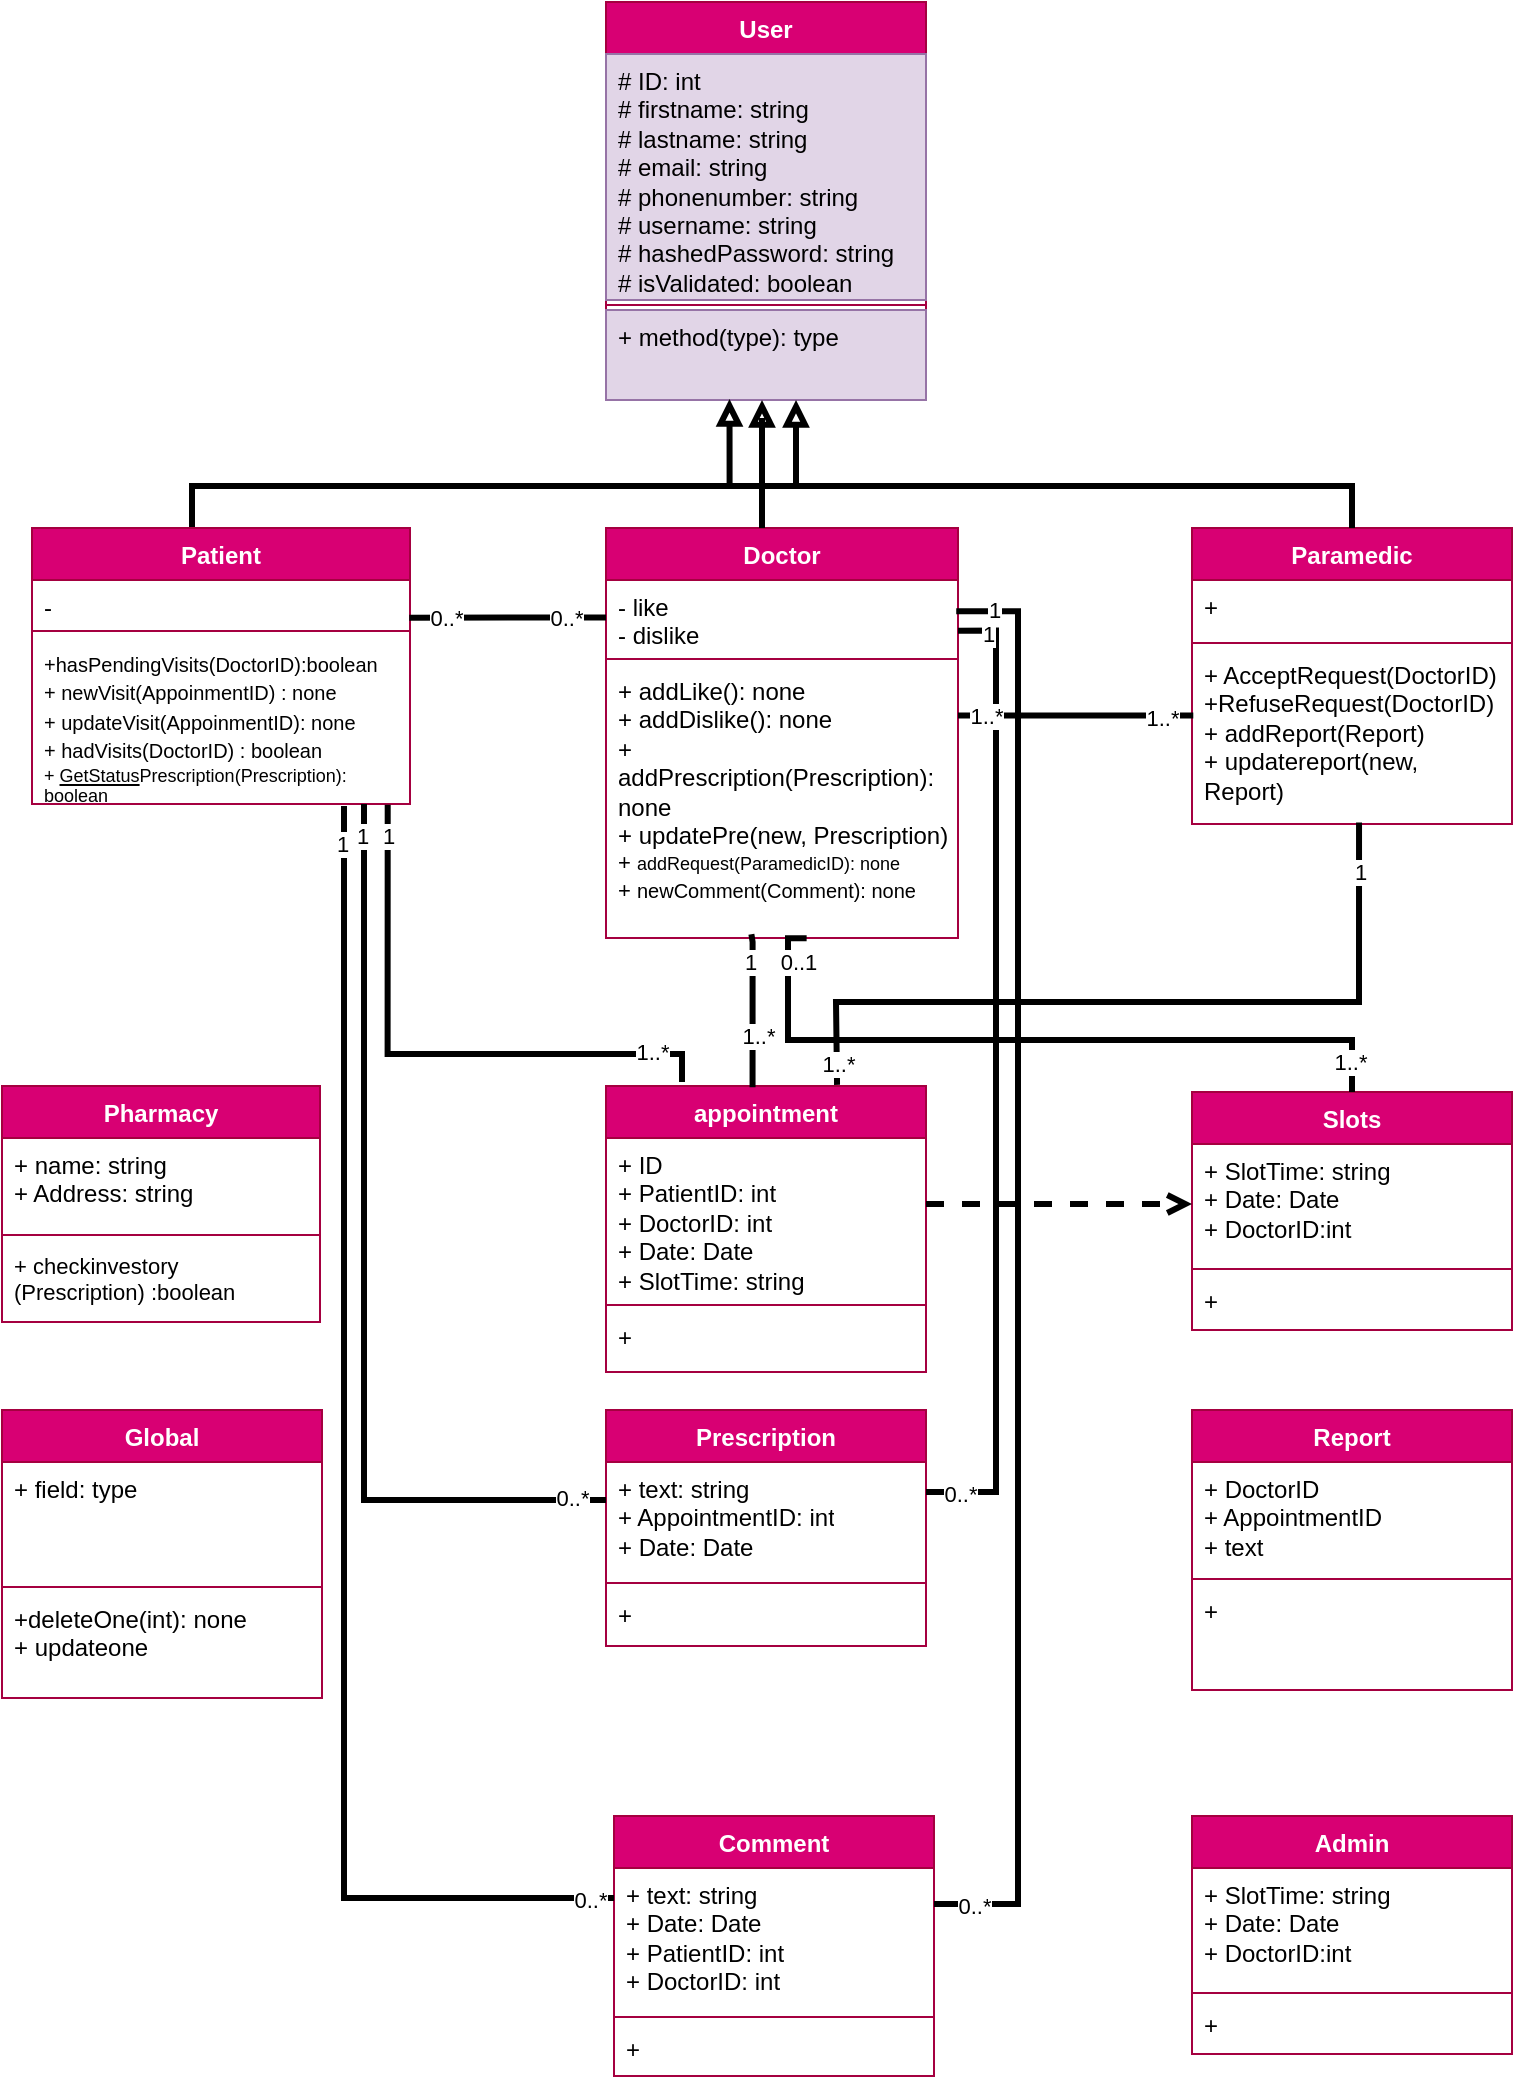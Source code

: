 <mxfile version="22.1.11" type="github">
  <diagram name="Class Diagram" id="OMOO0wik2GhvrRnTk124">
    <mxGraphModel dx="924" dy="850" grid="0" gridSize="10" guides="1" tooltips="1" connect="1" arrows="1" fold="1" page="1" pageScale="1" pageWidth="850" pageHeight="1100" math="0" shadow="0">
      <root>
        <mxCell id="0" />
        <mxCell id="1" parent="0" />
        <mxCell id="DPH3KcnIoQbrQOLIOBWx-18" value="User" style="swimlane;fontStyle=1;align=center;verticalAlign=top;childLayout=stackLayout;horizontal=1;startSize=26;horizontalStack=0;resizeParent=1;resizeParentMax=0;resizeLast=0;collapsible=1;marginBottom=0;whiteSpace=wrap;html=1;fillColor=#d80073;fontColor=#ffffff;strokeColor=#A50040;" parent="1" vertex="1">
          <mxGeometry x="331" y="56" width="160" height="199" as="geometry" />
        </mxCell>
        <mxCell id="DPH3KcnIoQbrQOLIOBWx-19" value="&lt;div&gt;# ID: int&lt;br&gt;&lt;/div&gt;&lt;div&gt;# firstname: string&lt;/div&gt;&lt;div&gt;# lastname: string&lt;/div&gt;&lt;div&gt;# email: string&lt;/div&gt;&lt;div&gt;# phonenumber: string&lt;/div&gt;&lt;div&gt;# username: string&lt;br&gt;&lt;/div&gt;&lt;div&gt;# hashedPassword: string&lt;br&gt;&lt;/div&gt;&lt;div&gt;# isValidated: boolean&lt;br&gt;&lt;/div&gt;" style="text;strokeColor=#9673a6;fillColor=#e1d5e7;align=left;verticalAlign=top;spacingLeft=4;spacingRight=4;overflow=hidden;rotatable=0;points=[[0,0.5],[1,0.5]];portConstraint=eastwest;whiteSpace=wrap;html=1;" parent="DPH3KcnIoQbrQOLIOBWx-18" vertex="1">
          <mxGeometry y="26" width="160" height="123" as="geometry" />
        </mxCell>
        <mxCell id="DPH3KcnIoQbrQOLIOBWx-20" value="" style="line;strokeWidth=1;fillColor=none;align=left;verticalAlign=middle;spacingTop=-1;spacingLeft=3;spacingRight=3;rotatable=0;labelPosition=right;points=[];portConstraint=eastwest;strokeColor=inherit;" parent="DPH3KcnIoQbrQOLIOBWx-18" vertex="1">
          <mxGeometry y="149" width="160" height="5" as="geometry" />
        </mxCell>
        <mxCell id="DPH3KcnIoQbrQOLIOBWx-21" value="&lt;div&gt;+ method(type): type&lt;/div&gt;&lt;div&gt;&lt;br&gt;&lt;/div&gt;" style="text;strokeColor=#9673a6;fillColor=#e1d5e7;align=left;verticalAlign=top;spacingLeft=4;spacingRight=4;overflow=hidden;rotatable=0;points=[[0,0.5],[1,0.5]];portConstraint=eastwest;whiteSpace=wrap;html=1;" parent="DPH3KcnIoQbrQOLIOBWx-18" vertex="1">
          <mxGeometry y="154" width="160" height="45" as="geometry" />
        </mxCell>
        <mxCell id="39GkZZE-7k6Moy8wdUht-2" style="edgeStyle=orthogonalEdgeStyle;rounded=0;orthogonalLoop=1;jettySize=auto;html=1;strokeWidth=3;endArrow=block;endFill=0;" edge="1" parent="1" source="DPH3KcnIoQbrQOLIOBWx-22" target="DPH3KcnIoQbrQOLIOBWx-21">
          <mxGeometry relative="1" as="geometry">
            <mxPoint x="412.5" y="270" as="targetPoint" />
            <Array as="points">
              <mxPoint x="124" y="298" />
              <mxPoint x="426" y="298" />
            </Array>
          </mxGeometry>
        </mxCell>
        <mxCell id="DPH3KcnIoQbrQOLIOBWx-22" value="Patient" style="swimlane;fontStyle=1;align=center;verticalAlign=top;childLayout=stackLayout;horizontal=1;startSize=26;horizontalStack=0;resizeParent=1;resizeParentMax=0;resizeLast=0;collapsible=1;marginBottom=0;whiteSpace=wrap;html=1;fillColor=#d80073;fontColor=#ffffff;strokeColor=#A50040;" parent="1" vertex="1">
          <mxGeometry x="44" y="319" width="189" height="138" as="geometry" />
        </mxCell>
        <mxCell id="DPH3KcnIoQbrQOLIOBWx-23" value="-" style="text;strokeColor=none;fillColor=none;align=left;verticalAlign=top;spacingLeft=4;spacingRight=4;overflow=hidden;rotatable=0;points=[[0,0.5],[1,0.5]];portConstraint=eastwest;whiteSpace=wrap;html=1;" parent="DPH3KcnIoQbrQOLIOBWx-22" vertex="1">
          <mxGeometry y="26" width="189" height="23" as="geometry" />
        </mxCell>
        <mxCell id="DPH3KcnIoQbrQOLIOBWx-24" value="" style="line;strokeWidth=1;fillColor=none;align=left;verticalAlign=middle;spacingTop=-1;spacingLeft=3;spacingRight=3;rotatable=0;labelPosition=right;points=[];portConstraint=eastwest;strokeColor=inherit;" parent="DPH3KcnIoQbrQOLIOBWx-22" vertex="1">
          <mxGeometry y="49" width="189" height="5" as="geometry" />
        </mxCell>
        <mxCell id="DPH3KcnIoQbrQOLIOBWx-25" value="&lt;div&gt;&lt;font size=&quot;1&quot;&gt;+hasPendingVisits(DoctorID):boolean&lt;/font&gt;&lt;/div&gt;&lt;div&gt;&lt;font size=&quot;1&quot;&gt;+ newVisit(AppoinmentID) : none&lt;br&gt;&lt;/font&gt;&lt;/div&gt;&lt;div&gt;&lt;font size=&quot;1&quot;&gt;+ updateVisit(&lt;/font&gt;&lt;font size=&quot;1&quot;&gt;AppoinmentID): none&lt;br&gt;&lt;/font&gt;&lt;/div&gt;&lt;div&gt;&lt;font size=&quot;1&quot;&gt;+ hadVisits(DoctorID) : boolean&lt;br&gt;&lt;/font&gt;&lt;/div&gt;&lt;div style=&quot;font-size: 9px;&quot;&gt;+ &lt;u&gt;GetStatus&lt;/u&gt;&lt;span&gt;&lt;span lang=&quot;EN&quot;&gt;Prescription&lt;/span&gt;&lt;/span&gt;(&lt;span&gt;&lt;span lang=&quot;EN&quot;&gt;P&lt;/span&gt;&lt;/span&gt;&lt;span&gt;&lt;span lang=&quot;EN&quot;&gt;rescription&lt;/span&gt;&lt;/span&gt;&lt;span&gt;): boolean&lt;br&gt;&lt;/span&gt;&lt;/div&gt;" style="text;strokeColor=none;fillColor=none;align=left;verticalAlign=top;spacingLeft=4;spacingRight=4;overflow=hidden;rotatable=0;points=[[0,0.5],[1,0.5]];portConstraint=eastwest;whiteSpace=wrap;html=1;" parent="DPH3KcnIoQbrQOLIOBWx-22" vertex="1">
          <mxGeometry y="54" width="189" height="84" as="geometry" />
        </mxCell>
        <mxCell id="DPH3KcnIoQbrQOLIOBWx-27" value="Paramedic" style="swimlane;fontStyle=1;align=center;verticalAlign=top;childLayout=stackLayout;horizontal=1;startSize=26;horizontalStack=0;resizeParent=1;resizeParentMax=0;resizeLast=0;collapsible=1;marginBottom=0;whiteSpace=wrap;html=1;fillColor=#d80073;fontColor=#ffffff;strokeColor=#A50040;" parent="1" vertex="1">
          <mxGeometry x="624" y="319" width="160" height="148" as="geometry" />
        </mxCell>
        <mxCell id="DPH3KcnIoQbrQOLIOBWx-28" value="+ " style="text;strokeColor=none;fillColor=none;align=left;verticalAlign=top;spacingLeft=4;spacingRight=4;overflow=hidden;rotatable=0;points=[[0,0.5],[1,0.5]];portConstraint=eastwest;whiteSpace=wrap;html=1;" parent="DPH3KcnIoQbrQOLIOBWx-27" vertex="1">
          <mxGeometry y="26" width="160" height="29" as="geometry" />
        </mxCell>
        <mxCell id="DPH3KcnIoQbrQOLIOBWx-29" value="" style="line;strokeWidth=1;fillColor=none;align=left;verticalAlign=middle;spacingTop=-1;spacingLeft=3;spacingRight=3;rotatable=0;labelPosition=right;points=[];portConstraint=eastwest;strokeColor=inherit;" parent="DPH3KcnIoQbrQOLIOBWx-27" vertex="1">
          <mxGeometry y="55" width="160" height="5" as="geometry" />
        </mxCell>
        <mxCell id="DPH3KcnIoQbrQOLIOBWx-30" value="&lt;div&gt;+ AcceptRequest(DoctorID)&lt;/div&gt;&lt;div&gt;+RefuseRequest(DoctorID)&lt;/div&gt;&lt;div&gt;+ addReport(Report)&lt;br&gt;&lt;/div&gt;&lt;div&gt;+ updatereport(new, Report)&lt;br&gt;&lt;/div&gt;" style="text;strokeColor=none;fillColor=none;align=left;verticalAlign=top;spacingLeft=4;spacingRight=4;overflow=hidden;rotatable=0;points=[[0,0.5],[1,0.5]];portConstraint=eastwest;whiteSpace=wrap;html=1;" parent="DPH3KcnIoQbrQOLIOBWx-27" vertex="1">
          <mxGeometry y="60" width="160" height="88" as="geometry" />
        </mxCell>
        <mxCell id="DPH3KcnIoQbrQOLIOBWx-31" value="Doctor" style="swimlane;fontStyle=1;align=center;verticalAlign=top;childLayout=stackLayout;horizontal=1;startSize=26;horizontalStack=0;resizeParent=1;resizeParentMax=0;resizeLast=0;collapsible=1;marginBottom=0;whiteSpace=wrap;html=1;fillColor=#d80073;fontColor=#ffffff;strokeColor=#A50040;" parent="1" vertex="1">
          <mxGeometry x="331" y="319" width="176" height="205" as="geometry" />
        </mxCell>
        <mxCell id="DPH3KcnIoQbrQOLIOBWx-32" value="&lt;div&gt;- like&lt;/div&gt;&lt;div&gt;- dislike&lt;br&gt;&lt;/div&gt;" style="text;strokeColor=none;fillColor=none;align=left;verticalAlign=top;spacingLeft=4;spacingRight=4;overflow=hidden;rotatable=0;points=[[0,0.5],[1,0.5]];portConstraint=eastwest;whiteSpace=wrap;html=1;" parent="DPH3KcnIoQbrQOLIOBWx-31" vertex="1">
          <mxGeometry y="26" width="176" height="37" as="geometry" />
        </mxCell>
        <mxCell id="DPH3KcnIoQbrQOLIOBWx-33" value="" style="line;strokeWidth=1;fillColor=none;align=left;verticalAlign=middle;spacingTop=-1;spacingLeft=3;spacingRight=3;rotatable=0;labelPosition=right;points=[];portConstraint=eastwest;strokeColor=inherit;" parent="DPH3KcnIoQbrQOLIOBWx-31" vertex="1">
          <mxGeometry y="63" width="176" height="5" as="geometry" />
        </mxCell>
        <mxCell id="DPH3KcnIoQbrQOLIOBWx-34" value="&lt;div&gt;+ addLike(): none&lt;/div&gt;&lt;div&gt;+ addDislike(): none&lt;br&gt;&lt;/div&gt;&lt;div&gt;+ addPrescription(Prescription): none&lt;/div&gt;&lt;div&gt;+ updatePre(new, Prescription) &lt;br&gt;&lt;/div&gt;&lt;div style=&quot;font-size: 11px;&quot;&gt;&lt;font style=&quot;font-size: 11px;&quot;&gt;+ &lt;/font&gt;&lt;font style=&quot;font-size: 9px;&quot;&gt;addRequest(ParamedicID): none&lt;/font&gt;&lt;/div&gt;&lt;div style=&quot;font-size: 11px;&quot;&gt;&lt;font style=&quot;font-size: 11px;&quot;&gt;+ &lt;/font&gt;&lt;font style=&quot;font-size: 10px;&quot;&gt;newComment(Comment): none&lt;/font&gt;&lt;br&gt;&lt;/div&gt;" style="text;strokeColor=none;fillColor=none;align=left;verticalAlign=top;spacingLeft=4;spacingRight=4;overflow=hidden;rotatable=0;points=[[0,0.5],[1,0.5]];portConstraint=eastwest;whiteSpace=wrap;html=1;" parent="DPH3KcnIoQbrQOLIOBWx-31" vertex="1">
          <mxGeometry y="68" width="176" height="137" as="geometry" />
        </mxCell>
        <mxCell id="DPH3KcnIoQbrQOLIOBWx-38" value="appointment" style="swimlane;fontStyle=1;align=center;verticalAlign=top;childLayout=stackLayout;horizontal=1;startSize=26;horizontalStack=0;resizeParent=1;resizeParentMax=0;resizeLast=0;collapsible=1;marginBottom=0;whiteSpace=wrap;html=1;fillColor=#d80073;fontColor=#ffffff;strokeColor=#A50040;" parent="1" vertex="1">
          <mxGeometry x="331" y="598" width="160" height="143" as="geometry" />
        </mxCell>
        <mxCell id="DPH3KcnIoQbrQOLIOBWx-39" value="&lt;div&gt;+ ID&lt;br&gt;&lt;/div&gt;&lt;div&gt;+ PatientID: int&lt;br&gt;&lt;/div&gt;&lt;div&gt;+ DoctorID: int&lt;br&gt;&lt;/div&gt;&lt;div&gt;+ Date: Date&lt;/div&gt;&lt;div&gt;+ SlotTime: string&lt;br&gt;&lt;/div&gt;" style="text;strokeColor=none;fillColor=none;align=left;verticalAlign=top;spacingLeft=4;spacingRight=4;overflow=hidden;rotatable=0;points=[[0,0.5],[1,0.5]];portConstraint=eastwest;whiteSpace=wrap;html=1;" parent="DPH3KcnIoQbrQOLIOBWx-38" vertex="1">
          <mxGeometry y="26" width="160" height="81" as="geometry" />
        </mxCell>
        <mxCell id="DPH3KcnIoQbrQOLIOBWx-40" value="" style="line;strokeWidth=1;fillColor=none;align=left;verticalAlign=middle;spacingTop=-1;spacingLeft=3;spacingRight=3;rotatable=0;labelPosition=right;points=[];portConstraint=eastwest;strokeColor=inherit;" parent="DPH3KcnIoQbrQOLIOBWx-38" vertex="1">
          <mxGeometry y="107" width="160" height="5" as="geometry" />
        </mxCell>
        <mxCell id="DPH3KcnIoQbrQOLIOBWx-41" value="+" style="text;strokeColor=none;fillColor=none;align=left;verticalAlign=top;spacingLeft=4;spacingRight=4;overflow=hidden;rotatable=0;points=[[0,0.5],[1,0.5]];portConstraint=eastwest;whiteSpace=wrap;html=1;" parent="DPH3KcnIoQbrQOLIOBWx-38" vertex="1">
          <mxGeometry y="112" width="160" height="31" as="geometry" />
        </mxCell>
        <mxCell id="39GkZZE-7k6Moy8wdUht-1" style="edgeStyle=orthogonalEdgeStyle;rounded=0;orthogonalLoop=1;jettySize=auto;html=1;strokeWidth=3;endArrow=block;endFill=0;" edge="1" parent="1" target="DPH3KcnIoQbrQOLIOBWx-21">
          <mxGeometry relative="1" as="geometry">
            <mxPoint x="409" y="319" as="sourcePoint" />
            <mxPoint x="408.28" y="254.004" as="targetPoint" />
            <Array as="points">
              <mxPoint x="409" y="264" />
              <mxPoint x="409" y="264" />
            </Array>
          </mxGeometry>
        </mxCell>
        <mxCell id="39GkZZE-7k6Moy8wdUht-3" style="edgeStyle=orthogonalEdgeStyle;rounded=0;orthogonalLoop=1;jettySize=auto;html=1;strokeWidth=3;endArrow=block;endFill=0;entryX=0.386;entryY=0.99;entryDx=0;entryDy=0;entryPerimeter=0;" edge="1" parent="1" source="DPH3KcnIoQbrQOLIOBWx-27" target="DPH3KcnIoQbrQOLIOBWx-21">
          <mxGeometry relative="1" as="geometry">
            <mxPoint x="393" y="257" as="targetPoint" />
            <Array as="points">
              <mxPoint x="704" y="298" />
              <mxPoint x="393" y="298" />
            </Array>
          </mxGeometry>
        </mxCell>
        <mxCell id="39GkZZE-7k6Moy8wdUht-6" style="edgeStyle=orthogonalEdgeStyle;rounded=0;orthogonalLoop=1;jettySize=auto;html=1;endArrow=none;endFill=0;strokeWidth=3;entryX=0.941;entryY=1.005;entryDx=0;entryDy=0;entryPerimeter=0;" edge="1" parent="1" target="DPH3KcnIoQbrQOLIOBWx-25">
          <mxGeometry relative="1" as="geometry">
            <mxPoint x="369" y="596" as="sourcePoint" />
            <mxPoint x="209" y="473" as="targetPoint" />
            <Array as="points">
              <mxPoint x="369" y="582" />
              <mxPoint x="222" y="582" />
            </Array>
          </mxGeometry>
        </mxCell>
        <mxCell id="39GkZZE-7k6Moy8wdUht-10" value="1" style="edgeLabel;html=1;align=center;verticalAlign=middle;resizable=0;points=[];" vertex="1" connectable="0" parent="39GkZZE-7k6Moy8wdUht-6">
          <mxGeometry x="0.888" relative="1" as="geometry">
            <mxPoint as="offset" />
          </mxGeometry>
        </mxCell>
        <mxCell id="39GkZZE-7k6Moy8wdUht-60" value="1..*" style="edgeLabel;html=1;align=center;verticalAlign=middle;resizable=0;points=[];" vertex="1" connectable="0" parent="39GkZZE-7k6Moy8wdUht-6">
          <mxGeometry x="-0.858" y="-1" relative="1" as="geometry">
            <mxPoint x="-9" as="offset" />
          </mxGeometry>
        </mxCell>
        <mxCell id="39GkZZE-7k6Moy8wdUht-8" style="edgeStyle=orthogonalEdgeStyle;rounded=0;orthogonalLoop=1;jettySize=auto;html=1;strokeWidth=3;endArrow=none;endFill=0;exitX=0.458;exitY=0.004;exitDx=0;exitDy=0;exitPerimeter=0;entryX=0.413;entryY=0.986;entryDx=0;entryDy=0;entryPerimeter=0;" edge="1" parent="1" source="DPH3KcnIoQbrQOLIOBWx-38" target="DPH3KcnIoQbrQOLIOBWx-34">
          <mxGeometry relative="1" as="geometry">
            <mxPoint x="404" y="526" as="targetPoint" />
            <Array as="points">
              <mxPoint x="404" y="526" />
              <mxPoint x="404" y="526" />
              <mxPoint x="404" y="524" />
              <mxPoint x="404" y="524" />
            </Array>
          </mxGeometry>
        </mxCell>
        <mxCell id="39GkZZE-7k6Moy8wdUht-9" value="1..*" style="edgeLabel;html=1;align=center;verticalAlign=middle;resizable=0;points=[];" vertex="1" connectable="0" parent="39GkZZE-7k6Moy8wdUht-8">
          <mxGeometry x="-0.885" y="1" relative="1" as="geometry">
            <mxPoint x="3" y="-21" as="offset" />
          </mxGeometry>
        </mxCell>
        <mxCell id="39GkZZE-7k6Moy8wdUht-12" value="1" style="edgeLabel;html=1;align=center;verticalAlign=middle;resizable=0;points=[];" vertex="1" connectable="0" parent="39GkZZE-7k6Moy8wdUht-8">
          <mxGeometry x="0.915" y="-1" relative="1" as="geometry">
            <mxPoint x="-2" y="11" as="offset" />
          </mxGeometry>
        </mxCell>
        <mxCell id="39GkZZE-7k6Moy8wdUht-13" style="edgeStyle=orthogonalEdgeStyle;rounded=0;orthogonalLoop=1;jettySize=auto;html=1;endArrow=none;endFill=0;strokeWidth=3;entryX=0.998;entryY=0.819;entryDx=0;entryDy=0;entryPerimeter=0;" edge="1" parent="1" source="DPH3KcnIoQbrQOLIOBWx-32" target="DPH3KcnIoQbrQOLIOBWx-23">
          <mxGeometry relative="1" as="geometry">
            <mxPoint x="234" y="365" as="targetPoint" />
            <Array as="points">
              <mxPoint x="282" y="364" />
            </Array>
          </mxGeometry>
        </mxCell>
        <mxCell id="39GkZZE-7k6Moy8wdUht-48" value="0..*" style="edgeLabel;html=1;align=center;verticalAlign=middle;resizable=0;points=[];" vertex="1" connectable="0" parent="39GkZZE-7k6Moy8wdUht-13">
          <mxGeometry x="0.641" relative="1" as="geometry">
            <mxPoint as="offset" />
          </mxGeometry>
        </mxCell>
        <mxCell id="39GkZZE-7k6Moy8wdUht-50" value="0..*" style="edgeLabel;html=1;align=center;verticalAlign=middle;resizable=0;points=[];" vertex="1" connectable="0" parent="39GkZZE-7k6Moy8wdUht-13">
          <mxGeometry x="-0.597" relative="1" as="geometry">
            <mxPoint as="offset" />
          </mxGeometry>
        </mxCell>
        <mxCell id="39GkZZE-7k6Moy8wdUht-14" value="Prescription" style="swimlane;fontStyle=1;align=center;verticalAlign=top;childLayout=stackLayout;horizontal=1;startSize=26;horizontalStack=0;resizeParent=1;resizeParentMax=0;resizeLast=0;collapsible=1;marginBottom=0;whiteSpace=wrap;html=1;fillColor=#d80073;fontColor=#ffffff;strokeColor=#A50040;" vertex="1" parent="1">
          <mxGeometry x="331" y="760" width="160" height="118" as="geometry" />
        </mxCell>
        <mxCell id="39GkZZE-7k6Moy8wdUht-15" value="&lt;div&gt;+ text: string&lt;/div&gt;&lt;div&gt;+ AppointmentID: int&lt;/div&gt;&lt;div&gt;+ Date: Date&lt;/div&gt;" style="text;strokeColor=none;fillColor=none;align=left;verticalAlign=top;spacingLeft=4;spacingRight=4;overflow=hidden;rotatable=0;points=[[0,0.5],[1,0.5]];portConstraint=eastwest;whiteSpace=wrap;html=1;" vertex="1" parent="39GkZZE-7k6Moy8wdUht-14">
          <mxGeometry y="26" width="160" height="58" as="geometry" />
        </mxCell>
        <mxCell id="39GkZZE-7k6Moy8wdUht-16" value="" style="line;strokeWidth=1;fillColor=none;align=left;verticalAlign=middle;spacingTop=-1;spacingLeft=3;spacingRight=3;rotatable=0;labelPosition=right;points=[];portConstraint=eastwest;strokeColor=inherit;" vertex="1" parent="39GkZZE-7k6Moy8wdUht-14">
          <mxGeometry y="84" width="160" height="5" as="geometry" />
        </mxCell>
        <mxCell id="39GkZZE-7k6Moy8wdUht-17" value="+" style="text;strokeColor=none;fillColor=none;align=left;verticalAlign=top;spacingLeft=4;spacingRight=4;overflow=hidden;rotatable=0;points=[[0,0.5],[1,0.5]];portConstraint=eastwest;whiteSpace=wrap;html=1;" vertex="1" parent="39GkZZE-7k6Moy8wdUht-14">
          <mxGeometry y="89" width="160" height="29" as="geometry" />
        </mxCell>
        <mxCell id="39GkZZE-7k6Moy8wdUht-18" style="edgeStyle=orthogonalEdgeStyle;rounded=0;orthogonalLoop=1;jettySize=auto;html=1;strokeWidth=3;endArrow=none;endFill=0;" edge="1" parent="1" source="39GkZZE-7k6Moy8wdUht-14">
          <mxGeometry relative="1" as="geometry">
            <mxPoint x="210" y="457" as="targetPoint" />
            <Array as="points">
              <mxPoint x="210" y="805" />
              <mxPoint x="210" y="458" />
            </Array>
          </mxGeometry>
        </mxCell>
        <mxCell id="39GkZZE-7k6Moy8wdUht-20" value="1" style="edgeLabel;html=1;align=center;verticalAlign=middle;resizable=0;points=[];" vertex="1" connectable="0" parent="39GkZZE-7k6Moy8wdUht-18">
          <mxGeometry x="0.933" y="1" relative="1" as="geometry">
            <mxPoint as="offset" />
          </mxGeometry>
        </mxCell>
        <mxCell id="39GkZZE-7k6Moy8wdUht-21" value="0..*" style="edgeLabel;html=1;align=center;verticalAlign=middle;resizable=0;points=[];" vertex="1" connectable="0" parent="39GkZZE-7k6Moy8wdUht-18">
          <mxGeometry x="-0.925" y="-1" relative="1" as="geometry">
            <mxPoint as="offset" />
          </mxGeometry>
        </mxCell>
        <mxCell id="39GkZZE-7k6Moy8wdUht-19" style="edgeStyle=orthogonalEdgeStyle;rounded=0;orthogonalLoop=1;jettySize=auto;html=1;strokeWidth=3;endArrow=none;endFill=0;entryX=1;entryY=0.685;entryDx=0;entryDy=0;entryPerimeter=0;" edge="1" parent="1" source="39GkZZE-7k6Moy8wdUht-15" target="DPH3KcnIoQbrQOLIOBWx-32">
          <mxGeometry relative="1" as="geometry">
            <mxPoint x="493" y="371" as="targetPoint" />
            <Array as="points">
              <mxPoint x="526" y="801" />
              <mxPoint x="526" y="370" />
            </Array>
          </mxGeometry>
        </mxCell>
        <mxCell id="39GkZZE-7k6Moy8wdUht-22" value="1" style="edgeLabel;html=1;align=center;verticalAlign=middle;resizable=0;points=[];" vertex="1" connectable="0" parent="39GkZZE-7k6Moy8wdUht-19">
          <mxGeometry x="0.938" y="1" relative="1" as="geometry">
            <mxPoint as="offset" />
          </mxGeometry>
        </mxCell>
        <mxCell id="39GkZZE-7k6Moy8wdUht-23" value="0..*" style="edgeLabel;html=1;align=center;verticalAlign=middle;resizable=0;points=[];" vertex="1" connectable="0" parent="39GkZZE-7k6Moy8wdUht-19">
          <mxGeometry x="-0.93" y="-1" relative="1" as="geometry">
            <mxPoint as="offset" />
          </mxGeometry>
        </mxCell>
        <mxCell id="39GkZZE-7k6Moy8wdUht-24" value="Comment" style="swimlane;fontStyle=1;align=center;verticalAlign=top;childLayout=stackLayout;horizontal=1;startSize=26;horizontalStack=0;resizeParent=1;resizeParentMax=0;resizeLast=0;collapsible=1;marginBottom=0;whiteSpace=wrap;html=1;fillColor=#d80073;fontColor=#ffffff;strokeColor=#A50040;" vertex="1" parent="1">
          <mxGeometry x="335" y="963" width="160" height="130" as="geometry" />
        </mxCell>
        <mxCell id="39GkZZE-7k6Moy8wdUht-25" value="&lt;div&gt;+ text: string&lt;/div&gt;&lt;div&gt;+ Date: Date&lt;/div&gt;&lt;div&gt;+ PatientID: int&lt;br&gt;&lt;/div&gt;&lt;div&gt;+ DoctorID: int&lt;br&gt;&lt;/div&gt;" style="text;strokeColor=none;fillColor=none;align=left;verticalAlign=top;spacingLeft=4;spacingRight=4;overflow=hidden;rotatable=0;points=[[0,0.5],[1,0.5]];portConstraint=eastwest;whiteSpace=wrap;html=1;" vertex="1" parent="39GkZZE-7k6Moy8wdUht-24">
          <mxGeometry y="26" width="160" height="72" as="geometry" />
        </mxCell>
        <mxCell id="39GkZZE-7k6Moy8wdUht-26" value="" style="line;strokeWidth=1;fillColor=none;align=left;verticalAlign=middle;spacingTop=-1;spacingLeft=3;spacingRight=3;rotatable=0;labelPosition=right;points=[];portConstraint=eastwest;strokeColor=inherit;" vertex="1" parent="39GkZZE-7k6Moy8wdUht-24">
          <mxGeometry y="98" width="160" height="5" as="geometry" />
        </mxCell>
        <mxCell id="39GkZZE-7k6Moy8wdUht-27" value="+ " style="text;strokeColor=none;fillColor=none;align=left;verticalAlign=top;spacingLeft=4;spacingRight=4;overflow=hidden;rotatable=0;points=[[0,0.5],[1,0.5]];portConstraint=eastwest;whiteSpace=wrap;html=1;" vertex="1" parent="39GkZZE-7k6Moy8wdUht-24">
          <mxGeometry y="103" width="160" height="27" as="geometry" />
        </mxCell>
        <mxCell id="39GkZZE-7k6Moy8wdUht-28" style="edgeStyle=orthogonalEdgeStyle;rounded=0;orthogonalLoop=1;jettySize=auto;html=1;strokeWidth=3;endArrow=none;endFill=0;" edge="1" parent="1" source="39GkZZE-7k6Moy8wdUht-25">
          <mxGeometry relative="1" as="geometry">
            <mxPoint x="200" y="458" as="targetPoint" />
            <Array as="points">
              <mxPoint x="200" y="1004" />
            </Array>
          </mxGeometry>
        </mxCell>
        <mxCell id="39GkZZE-7k6Moy8wdUht-30" value="&lt;div&gt;0..*&lt;/div&gt;" style="edgeLabel;html=1;align=center;verticalAlign=middle;resizable=0;points=[];" vertex="1" connectable="0" parent="39GkZZE-7k6Moy8wdUht-28">
          <mxGeometry x="-0.964" y="1" relative="1" as="geometry">
            <mxPoint as="offset" />
          </mxGeometry>
        </mxCell>
        <mxCell id="39GkZZE-7k6Moy8wdUht-31" value="1" style="edgeLabel;html=1;align=center;verticalAlign=middle;resizable=0;points=[];" vertex="1" connectable="0" parent="39GkZZE-7k6Moy8wdUht-28">
          <mxGeometry x="0.944" y="1" relative="1" as="geometry">
            <mxPoint as="offset" />
          </mxGeometry>
        </mxCell>
        <mxCell id="39GkZZE-7k6Moy8wdUht-29" style="edgeStyle=orthogonalEdgeStyle;rounded=0;orthogonalLoop=1;jettySize=auto;html=1;strokeWidth=3;endArrow=none;endFill=0;entryX=0.995;entryY=0.421;entryDx=0;entryDy=0;entryPerimeter=0;" edge="1" parent="1" source="39GkZZE-7k6Moy8wdUht-25" target="DPH3KcnIoQbrQOLIOBWx-32">
          <mxGeometry relative="1" as="geometry">
            <mxPoint x="497" y="1009" as="sourcePoint" />
            <mxPoint x="508" y="361" as="targetPoint" />
            <Array as="points">
              <mxPoint x="537" y="1007" />
              <mxPoint x="537" y="361" />
            </Array>
          </mxGeometry>
        </mxCell>
        <mxCell id="39GkZZE-7k6Moy8wdUht-32" value="0..*" style="edgeLabel;html=1;align=center;verticalAlign=middle;resizable=0;points=[];" vertex="1" connectable="0" parent="39GkZZE-7k6Moy8wdUht-29">
          <mxGeometry x="-0.925" relative="1" as="geometry">
            <mxPoint x="-7" y="1" as="offset" />
          </mxGeometry>
        </mxCell>
        <mxCell id="39GkZZE-7k6Moy8wdUht-33" value="1" style="edgeLabel;html=1;align=center;verticalAlign=middle;resizable=0;points=[];" vertex="1" connectable="0" parent="39GkZZE-7k6Moy8wdUht-29">
          <mxGeometry x="0.948" y="-1" relative="1" as="geometry">
            <mxPoint as="offset" />
          </mxGeometry>
        </mxCell>
        <mxCell id="39GkZZE-7k6Moy8wdUht-44" value="Pharmacy" style="swimlane;fontStyle=1;align=center;verticalAlign=top;childLayout=stackLayout;horizontal=1;startSize=26;horizontalStack=0;resizeParent=1;resizeParentMax=0;resizeLast=0;collapsible=1;marginBottom=0;whiteSpace=wrap;html=1;fillColor=#d80073;fontColor=#ffffff;strokeColor=#A50040;" vertex="1" parent="1">
          <mxGeometry x="29" y="598" width="159" height="118" as="geometry" />
        </mxCell>
        <mxCell id="39GkZZE-7k6Moy8wdUht-45" value="&lt;div&gt;+ name: string&lt;br&gt;&lt;/div&gt;&lt;div&gt;+ Address: string&lt;br&gt;&lt;/div&gt;" style="text;strokeColor=none;fillColor=none;align=left;verticalAlign=top;spacingLeft=4;spacingRight=4;overflow=hidden;rotatable=0;points=[[0,0.5],[1,0.5]];portConstraint=eastwest;whiteSpace=wrap;html=1;" vertex="1" parent="39GkZZE-7k6Moy8wdUht-44">
          <mxGeometry y="26" width="159" height="46" as="geometry" />
        </mxCell>
        <mxCell id="39GkZZE-7k6Moy8wdUht-46" value="" style="line;strokeWidth=1;fillColor=none;align=left;verticalAlign=middle;spacingTop=-1;spacingLeft=3;spacingRight=3;rotatable=0;labelPosition=right;points=[];portConstraint=eastwest;strokeColor=inherit;" vertex="1" parent="39GkZZE-7k6Moy8wdUht-44">
          <mxGeometry y="72" width="159" height="5" as="geometry" />
        </mxCell>
        <mxCell id="39GkZZE-7k6Moy8wdUht-47" value="&lt;div style=&quot;font-size: 11px;&quot;&gt;+ &lt;font style=&quot;font-size: 11px;&quot;&gt;checkinvestory (Prescription) :boolean&lt;/font&gt;&lt;br&gt;&lt;/div&gt;" style="text;strokeColor=none;fillColor=none;align=left;verticalAlign=top;spacingLeft=4;spacingRight=4;overflow=hidden;rotatable=0;points=[[0,0.5],[1,0.5]];portConstraint=eastwest;whiteSpace=wrap;html=1;" vertex="1" parent="39GkZZE-7k6Moy8wdUht-44">
          <mxGeometry y="77" width="159" height="41" as="geometry" />
        </mxCell>
        <mxCell id="39GkZZE-7k6Moy8wdUht-51" value="Slots" style="swimlane;fontStyle=1;align=center;verticalAlign=top;childLayout=stackLayout;horizontal=1;startSize=26;horizontalStack=0;resizeParent=1;resizeParentMax=0;resizeLast=0;collapsible=1;marginBottom=0;whiteSpace=wrap;html=1;fillColor=#d80073;fontColor=#ffffff;strokeColor=#A50040;" vertex="1" parent="1">
          <mxGeometry x="624" y="601" width="160" height="119" as="geometry" />
        </mxCell>
        <mxCell id="39GkZZE-7k6Moy8wdUht-52" value="&lt;div&gt;+ SlotTime: string&lt;/div&gt;&lt;div&gt;+ Date: Date&lt;/div&gt;&lt;div&gt;+ DoctorID:int&lt;br&gt;&lt;/div&gt;" style="text;strokeColor=none;fillColor=none;align=left;verticalAlign=top;spacingLeft=4;spacingRight=4;overflow=hidden;rotatable=0;points=[[0,0.5],[1,0.5]];portConstraint=eastwest;whiteSpace=wrap;html=1;" vertex="1" parent="39GkZZE-7k6Moy8wdUht-51">
          <mxGeometry y="26" width="160" height="60" as="geometry" />
        </mxCell>
        <mxCell id="39GkZZE-7k6Moy8wdUht-53" value="" style="line;strokeWidth=1;fillColor=none;align=left;verticalAlign=middle;spacingTop=-1;spacingLeft=3;spacingRight=3;rotatable=0;labelPosition=right;points=[];portConstraint=eastwest;strokeColor=inherit;" vertex="1" parent="39GkZZE-7k6Moy8wdUht-51">
          <mxGeometry y="86" width="160" height="5" as="geometry" />
        </mxCell>
        <mxCell id="39GkZZE-7k6Moy8wdUht-54" value="+" style="text;strokeColor=none;fillColor=none;align=left;verticalAlign=top;spacingLeft=4;spacingRight=4;overflow=hidden;rotatable=0;points=[[0,0.5],[1,0.5]];portConstraint=eastwest;whiteSpace=wrap;html=1;" vertex="1" parent="39GkZZE-7k6Moy8wdUht-51">
          <mxGeometry y="91" width="160" height="28" as="geometry" />
        </mxCell>
        <mxCell id="39GkZZE-7k6Moy8wdUht-56" style="edgeStyle=orthogonalEdgeStyle;rounded=0;orthogonalLoop=1;jettySize=auto;html=1;entryX=0;entryY=0.5;entryDx=0;entryDy=0;strokeWidth=3;endArrow=open;endFill=0;dashed=1;" edge="1" parent="1" source="DPH3KcnIoQbrQOLIOBWx-39" target="39GkZZE-7k6Moy8wdUht-52">
          <mxGeometry relative="1" as="geometry">
            <Array as="points">
              <mxPoint x="518" y="657" />
              <mxPoint x="518" y="657" />
            </Array>
          </mxGeometry>
        </mxCell>
        <mxCell id="39GkZZE-7k6Moy8wdUht-57" style="edgeStyle=orthogonalEdgeStyle;rounded=0;orthogonalLoop=1;jettySize=auto;html=1;entryX=0.57;entryY=1.001;entryDx=0;entryDy=0;entryPerimeter=0;endArrow=none;endFill=0;strokeWidth=3;" edge="1" parent="1" source="39GkZZE-7k6Moy8wdUht-51" target="DPH3KcnIoQbrQOLIOBWx-34">
          <mxGeometry relative="1" as="geometry">
            <Array as="points">
              <mxPoint x="704" y="575" />
              <mxPoint x="422" y="575" />
            </Array>
          </mxGeometry>
        </mxCell>
        <mxCell id="39GkZZE-7k6Moy8wdUht-58" value="0..1" style="edgeLabel;html=1;align=center;verticalAlign=middle;resizable=0;points=[];" vertex="1" connectable="0" parent="39GkZZE-7k6Moy8wdUht-57">
          <mxGeometry x="0.936" y="-1" relative="1" as="geometry">
            <mxPoint x="4" y="9" as="offset" />
          </mxGeometry>
        </mxCell>
        <mxCell id="39GkZZE-7k6Moy8wdUht-59" value="1..*" style="edgeLabel;html=1;align=center;verticalAlign=middle;resizable=0;points=[];" vertex="1" connectable="0" parent="39GkZZE-7k6Moy8wdUht-57">
          <mxGeometry x="-0.918" y="1" relative="1" as="geometry">
            <mxPoint as="offset" />
          </mxGeometry>
        </mxCell>
        <mxCell id="39GkZZE-7k6Moy8wdUht-63" style="edgeStyle=orthogonalEdgeStyle;rounded=0;orthogonalLoop=1;jettySize=auto;html=1;entryX=0.004;entryY=0.383;entryDx=0;entryDy=0;entryPerimeter=0;endArrow=none;endFill=0;strokeWidth=3;" edge="1" parent="1" source="DPH3KcnIoQbrQOLIOBWx-31" target="DPH3KcnIoQbrQOLIOBWx-30">
          <mxGeometry relative="1" as="geometry">
            <Array as="points">
              <mxPoint x="558" y="413" />
            </Array>
          </mxGeometry>
        </mxCell>
        <mxCell id="39GkZZE-7k6Moy8wdUht-65" value="1..*" style="edgeLabel;html=1;align=center;verticalAlign=middle;resizable=0;points=[];" vertex="1" connectable="0" parent="39GkZZE-7k6Moy8wdUht-63">
          <mxGeometry x="-0.675" relative="1" as="geometry">
            <mxPoint x="-5" as="offset" />
          </mxGeometry>
        </mxCell>
        <mxCell id="39GkZZE-7k6Moy8wdUht-67" value="1..*" style="edgeLabel;html=1;align=center;verticalAlign=middle;resizable=0;points=[];" vertex="1" connectable="0" parent="39GkZZE-7k6Moy8wdUht-63">
          <mxGeometry x="0.726" y="-1" relative="1" as="geometry">
            <mxPoint as="offset" />
          </mxGeometry>
        </mxCell>
        <mxCell id="39GkZZE-7k6Moy8wdUht-72" value="Admin" style="swimlane;fontStyle=1;align=center;verticalAlign=top;childLayout=stackLayout;horizontal=1;startSize=26;horizontalStack=0;resizeParent=1;resizeParentMax=0;resizeLast=0;collapsible=1;marginBottom=0;whiteSpace=wrap;html=1;fillColor=#d80073;fontColor=#ffffff;strokeColor=#A50040;" vertex="1" parent="1">
          <mxGeometry x="624" y="963" width="160" height="119" as="geometry" />
        </mxCell>
        <mxCell id="39GkZZE-7k6Moy8wdUht-73" value="&lt;div&gt;+ SlotTime: string&lt;/div&gt;&lt;div&gt;+ Date: Date&lt;/div&gt;&lt;div&gt;+ DoctorID:int&lt;br&gt;&lt;/div&gt;" style="text;strokeColor=none;fillColor=none;align=left;verticalAlign=top;spacingLeft=4;spacingRight=4;overflow=hidden;rotatable=0;points=[[0,0.5],[1,0.5]];portConstraint=eastwest;whiteSpace=wrap;html=1;" vertex="1" parent="39GkZZE-7k6Moy8wdUht-72">
          <mxGeometry y="26" width="160" height="60" as="geometry" />
        </mxCell>
        <mxCell id="39GkZZE-7k6Moy8wdUht-74" value="" style="line;strokeWidth=1;fillColor=none;align=left;verticalAlign=middle;spacingTop=-1;spacingLeft=3;spacingRight=3;rotatable=0;labelPosition=right;points=[];portConstraint=eastwest;strokeColor=inherit;" vertex="1" parent="39GkZZE-7k6Moy8wdUht-72">
          <mxGeometry y="86" width="160" height="5" as="geometry" />
        </mxCell>
        <mxCell id="39GkZZE-7k6Moy8wdUht-75" value="+" style="text;strokeColor=none;fillColor=none;align=left;verticalAlign=top;spacingLeft=4;spacingRight=4;overflow=hidden;rotatable=0;points=[[0,0.5],[1,0.5]];portConstraint=eastwest;whiteSpace=wrap;html=1;" vertex="1" parent="39GkZZE-7k6Moy8wdUht-72">
          <mxGeometry y="91" width="160" height="28" as="geometry" />
        </mxCell>
        <mxCell id="39GkZZE-7k6Moy8wdUht-76" value="Report" style="swimlane;fontStyle=1;align=center;verticalAlign=top;childLayout=stackLayout;horizontal=1;startSize=26;horizontalStack=0;resizeParent=1;resizeParentMax=0;resizeLast=0;collapsible=1;marginBottom=0;whiteSpace=wrap;html=1;fillColor=#d80073;fontColor=#ffffff;strokeColor=#A50040;" vertex="1" parent="1">
          <mxGeometry x="624" y="760" width="160" height="140" as="geometry" />
        </mxCell>
        <mxCell id="39GkZZE-7k6Moy8wdUht-77" value="&lt;div&gt;+ DoctorID&lt;/div&gt;&lt;div&gt;+ AppointmentID&lt;/div&gt;&lt;div&gt;+ text&lt;br&gt;&lt;/div&gt;" style="text;strokeColor=none;fillColor=none;align=left;verticalAlign=top;spacingLeft=4;spacingRight=4;overflow=hidden;rotatable=0;points=[[0,0.5],[1,0.5]];portConstraint=eastwest;whiteSpace=wrap;html=1;" vertex="1" parent="39GkZZE-7k6Moy8wdUht-76">
          <mxGeometry y="26" width="160" height="56" as="geometry" />
        </mxCell>
        <mxCell id="39GkZZE-7k6Moy8wdUht-78" value="" style="line;strokeWidth=1;fillColor=none;align=left;verticalAlign=middle;spacingTop=-1;spacingLeft=3;spacingRight=3;rotatable=0;labelPosition=right;points=[];portConstraint=eastwest;strokeColor=inherit;" vertex="1" parent="39GkZZE-7k6Moy8wdUht-76">
          <mxGeometry y="82" width="160" height="5" as="geometry" />
        </mxCell>
        <mxCell id="39GkZZE-7k6Moy8wdUht-79" value="+ " style="text;strokeColor=none;fillColor=none;align=left;verticalAlign=top;spacingLeft=4;spacingRight=4;overflow=hidden;rotatable=0;points=[[0,0.5],[1,0.5]];portConstraint=eastwest;whiteSpace=wrap;html=1;" vertex="1" parent="39GkZZE-7k6Moy8wdUht-76">
          <mxGeometry y="87" width="160" height="53" as="geometry" />
        </mxCell>
        <mxCell id="39GkZZE-7k6Moy8wdUht-81" value="Global" style="swimlane;fontStyle=1;align=center;verticalAlign=top;childLayout=stackLayout;horizontal=1;startSize=26;horizontalStack=0;resizeParent=1;resizeParentMax=0;resizeLast=0;collapsible=1;marginBottom=0;whiteSpace=wrap;html=1;fillColor=#d80073;fontColor=#ffffff;strokeColor=#A50040;" vertex="1" parent="1">
          <mxGeometry x="29" y="760" width="160" height="144" as="geometry" />
        </mxCell>
        <mxCell id="39GkZZE-7k6Moy8wdUht-82" value="+ field: type" style="text;strokeColor=none;fillColor=none;align=left;verticalAlign=top;spacingLeft=4;spacingRight=4;overflow=hidden;rotatable=0;points=[[0,0.5],[1,0.5]];portConstraint=eastwest;whiteSpace=wrap;html=1;" vertex="1" parent="39GkZZE-7k6Moy8wdUht-81">
          <mxGeometry y="26" width="160" height="60" as="geometry" />
        </mxCell>
        <mxCell id="39GkZZE-7k6Moy8wdUht-83" value="" style="line;strokeWidth=1;fillColor=none;align=left;verticalAlign=middle;spacingTop=-1;spacingLeft=3;spacingRight=3;rotatable=0;labelPosition=right;points=[];portConstraint=eastwest;strokeColor=inherit;" vertex="1" parent="39GkZZE-7k6Moy8wdUht-81">
          <mxGeometry y="86" width="160" height="5" as="geometry" />
        </mxCell>
        <mxCell id="39GkZZE-7k6Moy8wdUht-84" value="&lt;div&gt;+deleteOne(int): none&lt;/div&gt;&lt;div&gt;+ updateone&lt;br&gt;&lt;/div&gt;" style="text;strokeColor=none;fillColor=none;align=left;verticalAlign=top;spacingLeft=4;spacingRight=4;overflow=hidden;rotatable=0;points=[[0,0.5],[1,0.5]];portConstraint=eastwest;whiteSpace=wrap;html=1;" vertex="1" parent="39GkZZE-7k6Moy8wdUht-81">
          <mxGeometry y="91" width="160" height="53" as="geometry" />
        </mxCell>
        <mxCell id="39GkZZE-7k6Moy8wdUht-86" style="edgeStyle=orthogonalEdgeStyle;rounded=0;orthogonalLoop=1;jettySize=auto;html=1;entryX=0.522;entryY=0.991;entryDx=0;entryDy=0;entryPerimeter=0;exitX=0.722;exitY=-0.004;exitDx=0;exitDy=0;exitPerimeter=0;strokeWidth=3;endArrow=none;endFill=0;" edge="1" parent="1" source="DPH3KcnIoQbrQOLIOBWx-38" target="DPH3KcnIoQbrQOLIOBWx-30">
          <mxGeometry relative="1" as="geometry">
            <Array as="points">
              <mxPoint x="446" y="595" />
              <mxPoint x="446" y="595" />
              <mxPoint x="446" y="556" />
              <mxPoint x="708" y="556" />
            </Array>
          </mxGeometry>
        </mxCell>
        <mxCell id="39GkZZE-7k6Moy8wdUht-87" value="1" style="edgeLabel;html=1;align=center;verticalAlign=middle;resizable=0;points=[];" vertex="1" connectable="0" parent="39GkZZE-7k6Moy8wdUht-86">
          <mxGeometry x="0.876" relative="1" as="geometry">
            <mxPoint as="offset" />
          </mxGeometry>
        </mxCell>
        <mxCell id="39GkZZE-7k6Moy8wdUht-88" value="1..*" style="edgeLabel;html=1;align=center;verticalAlign=middle;resizable=0;points=[];" vertex="1" connectable="0" parent="39GkZZE-7k6Moy8wdUht-86">
          <mxGeometry x="-0.943" y="-1" relative="1" as="geometry">
            <mxPoint as="offset" />
          </mxGeometry>
        </mxCell>
      </root>
    </mxGraphModel>
  </diagram>
</mxfile>
